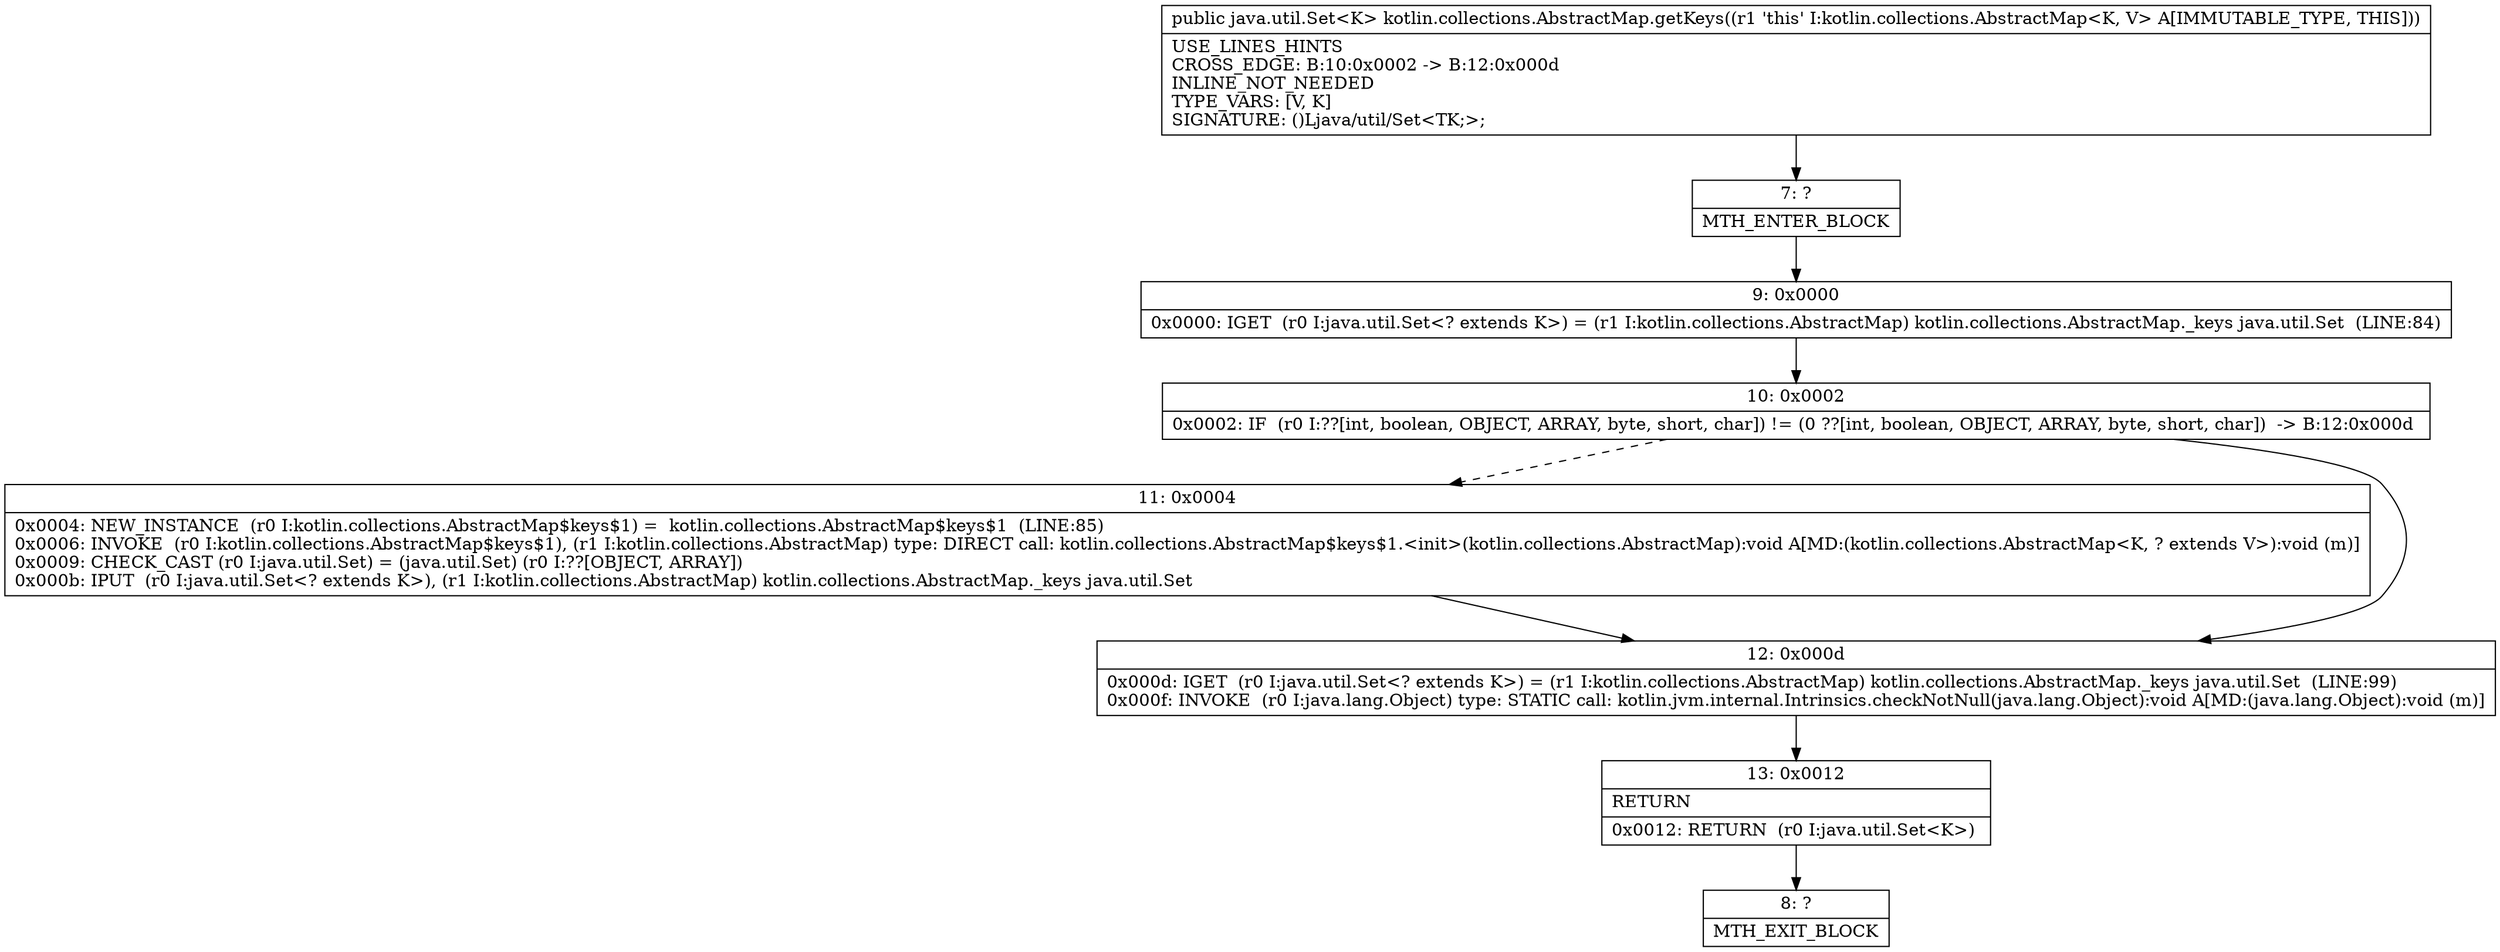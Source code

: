 digraph "CFG forkotlin.collections.AbstractMap.getKeys()Ljava\/util\/Set;" {
Node_7 [shape=record,label="{7\:\ ?|MTH_ENTER_BLOCK\l}"];
Node_9 [shape=record,label="{9\:\ 0x0000|0x0000: IGET  (r0 I:java.util.Set\<? extends K\>) = (r1 I:kotlin.collections.AbstractMap) kotlin.collections.AbstractMap._keys java.util.Set  (LINE:84)\l}"];
Node_10 [shape=record,label="{10\:\ 0x0002|0x0002: IF  (r0 I:??[int, boolean, OBJECT, ARRAY, byte, short, char]) != (0 ??[int, boolean, OBJECT, ARRAY, byte, short, char])  \-\> B:12:0x000d \l}"];
Node_11 [shape=record,label="{11\:\ 0x0004|0x0004: NEW_INSTANCE  (r0 I:kotlin.collections.AbstractMap$keys$1) =  kotlin.collections.AbstractMap$keys$1  (LINE:85)\l0x0006: INVOKE  (r0 I:kotlin.collections.AbstractMap$keys$1), (r1 I:kotlin.collections.AbstractMap) type: DIRECT call: kotlin.collections.AbstractMap$keys$1.\<init\>(kotlin.collections.AbstractMap):void A[MD:(kotlin.collections.AbstractMap\<K, ? extends V\>):void (m)]\l0x0009: CHECK_CAST (r0 I:java.util.Set) = (java.util.Set) (r0 I:??[OBJECT, ARRAY]) \l0x000b: IPUT  (r0 I:java.util.Set\<? extends K\>), (r1 I:kotlin.collections.AbstractMap) kotlin.collections.AbstractMap._keys java.util.Set \l}"];
Node_12 [shape=record,label="{12\:\ 0x000d|0x000d: IGET  (r0 I:java.util.Set\<? extends K\>) = (r1 I:kotlin.collections.AbstractMap) kotlin.collections.AbstractMap._keys java.util.Set  (LINE:99)\l0x000f: INVOKE  (r0 I:java.lang.Object) type: STATIC call: kotlin.jvm.internal.Intrinsics.checkNotNull(java.lang.Object):void A[MD:(java.lang.Object):void (m)]\l}"];
Node_13 [shape=record,label="{13\:\ 0x0012|RETURN\l|0x0012: RETURN  (r0 I:java.util.Set\<K\>) \l}"];
Node_8 [shape=record,label="{8\:\ ?|MTH_EXIT_BLOCK\l}"];
MethodNode[shape=record,label="{public java.util.Set\<K\> kotlin.collections.AbstractMap.getKeys((r1 'this' I:kotlin.collections.AbstractMap\<K, V\> A[IMMUTABLE_TYPE, THIS]))  | USE_LINES_HINTS\lCROSS_EDGE: B:10:0x0002 \-\> B:12:0x000d\lINLINE_NOT_NEEDED\lTYPE_VARS: [V, K]\lSIGNATURE: ()Ljava\/util\/Set\<TK;\>;\l}"];
MethodNode -> Node_7;Node_7 -> Node_9;
Node_9 -> Node_10;
Node_10 -> Node_11[style=dashed];
Node_10 -> Node_12;
Node_11 -> Node_12;
Node_12 -> Node_13;
Node_13 -> Node_8;
}


